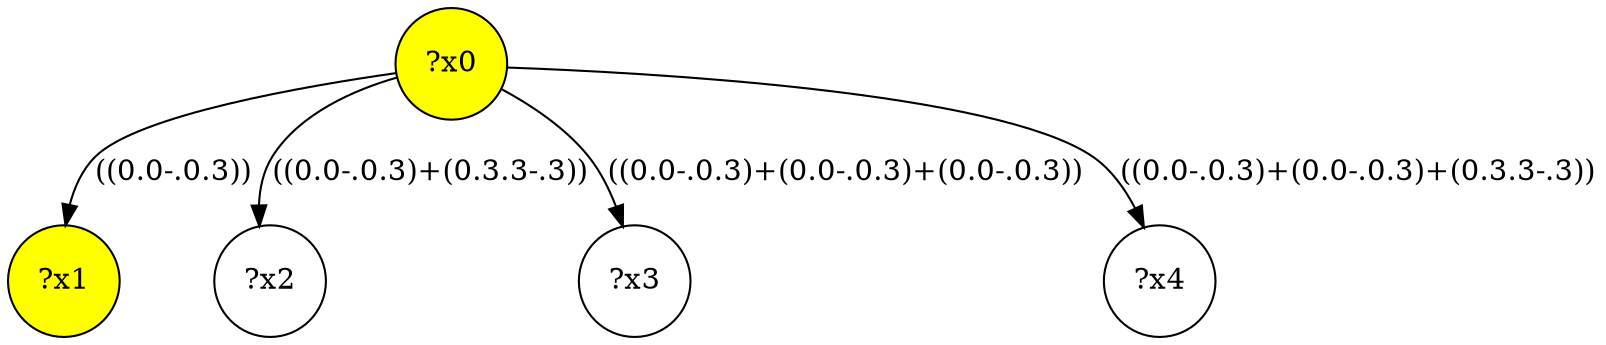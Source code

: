digraph g {
	x0 [fillcolor="yellow", style="filled," shape=circle, label="?x0"];
	x1 [fillcolor="yellow", style="filled," shape=circle, label="?x1"];
	x0 -> x1 [label="((0.0-.0.3))"];
	x2 [shape=circle, label="?x2"];
	x0 -> x2 [label="((0.0-.0.3)+(0.3.3-.3))"];
	x3 [shape=circle, label="?x3"];
	x0 -> x3 [label="((0.0-.0.3)+(0.0-.0.3)+(0.0-.0.3))"];
	x4 [shape=circle, label="?x4"];
	x0 -> x4 [label="((0.0-.0.3)+(0.0-.0.3)+(0.3.3-.3))"];
}
